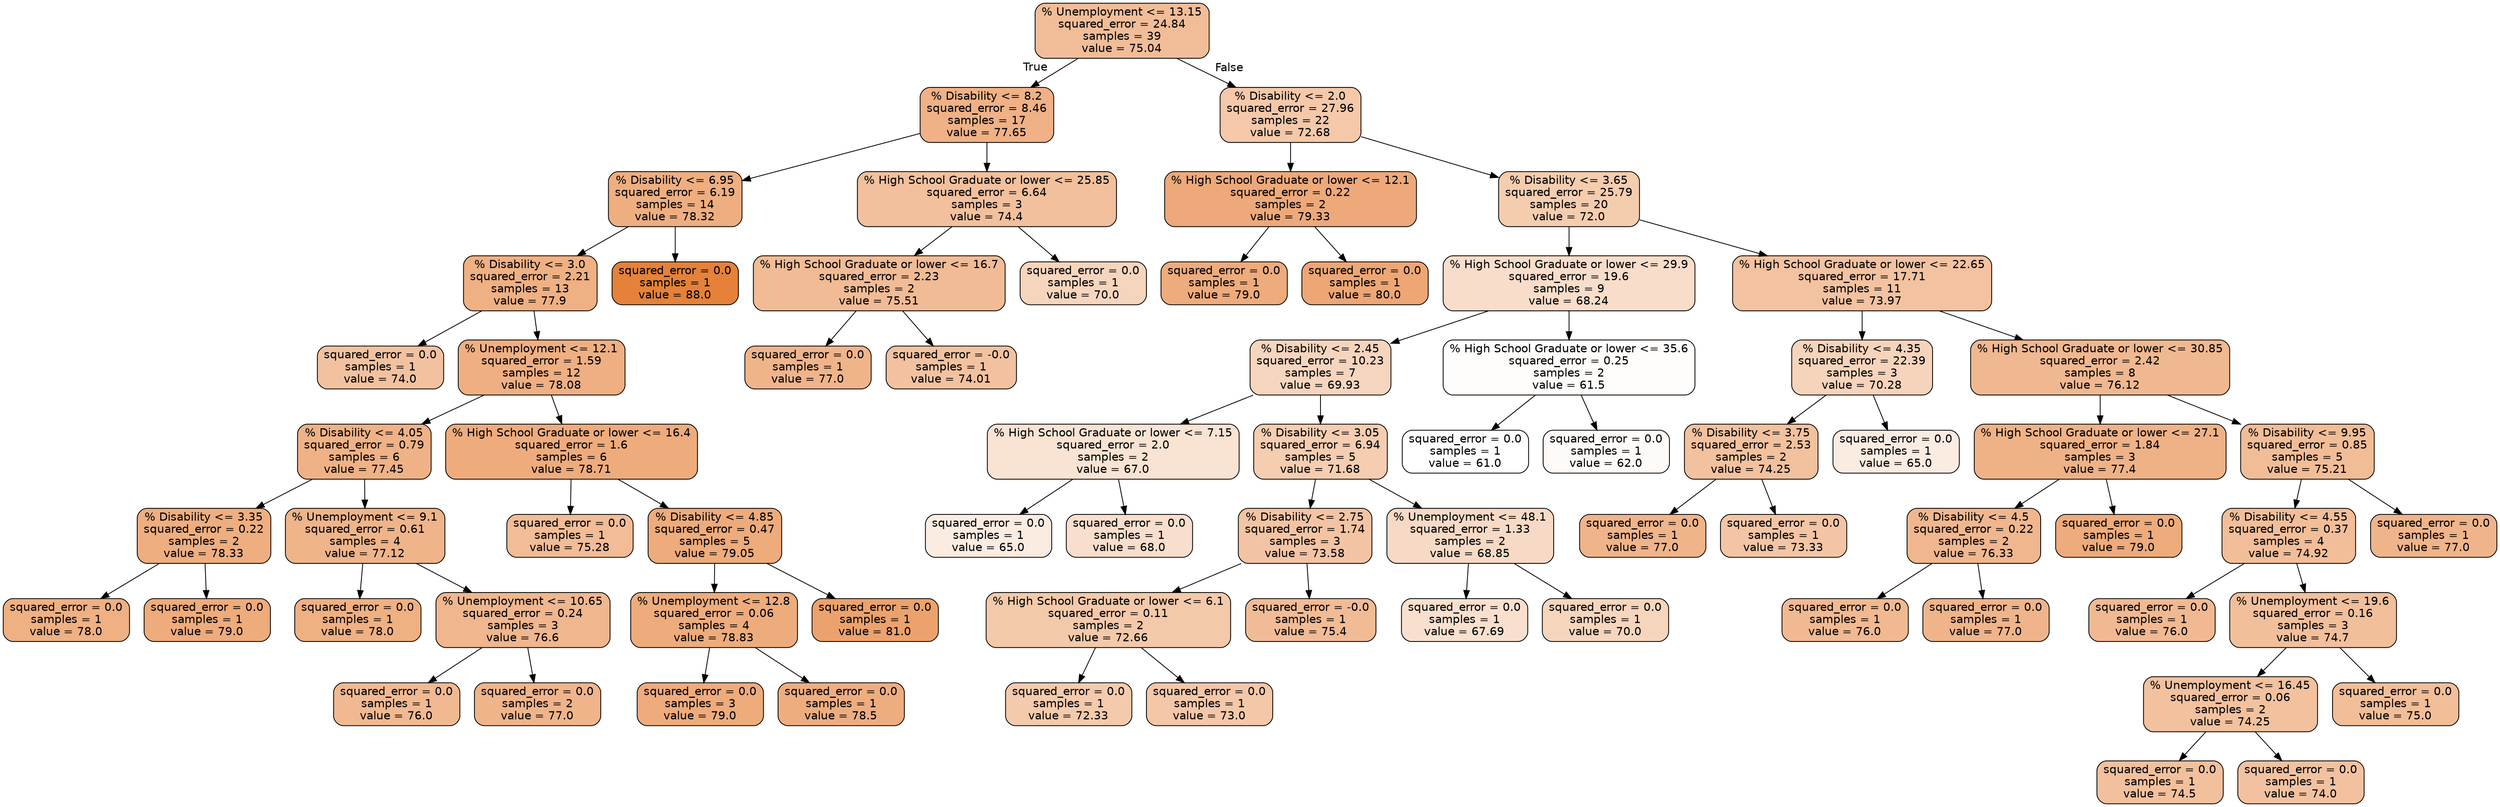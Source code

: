 digraph Tree {
node [shape=box, style="filled, rounded", color="black", fontname="helvetica"] ;
edge [fontname="helvetica"] ;
0 [label="% Unemployment <= 13.15\nsquared_error = 24.84\nsamples = 39\nvalue = 75.04", fillcolor="#f1bd98"] ;
1 [label="% Disability <= 8.2\nsquared_error = 8.46\nsamples = 17\nvalue = 77.65", fillcolor="#efb185"] ;
0 -> 1 [labeldistance=2.5, labelangle=45, headlabel="True"] ;
2 [label="% Disability <= 6.95\nsquared_error = 6.19\nsamples = 14\nvalue = 78.32", fillcolor="#eeae80"] ;
1 -> 2 ;
3 [label="% Disability <= 3.0\nsquared_error = 2.21\nsamples = 13\nvalue = 77.9", fillcolor="#efb083"] ;
2 -> 3 ;
4 [label="squared_error = 0.0\nsamples = 1\nvalue = 74.0", fillcolor="#f2c2a0"] ;
3 -> 4 ;
5 [label="% Unemployment <= 12.1\nsquared_error = 1.59\nsamples = 12\nvalue = 78.08", fillcolor="#efaf82"] ;
3 -> 5 ;
6 [label="% Disability <= 4.05\nsquared_error = 0.79\nsamples = 6\nvalue = 77.45", fillcolor="#efb286"] ;
5 -> 6 ;
7 [label="% Disability <= 3.35\nsquared_error = 0.22\nsamples = 2\nvalue = 78.33", fillcolor="#eeae80"] ;
6 -> 7 ;
8 [label="squared_error = 0.0\nsamples = 1\nvalue = 78.0", fillcolor="#efb082"] ;
7 -> 8 ;
9 [label="squared_error = 0.0\nsamples = 1\nvalue = 79.0", fillcolor="#eeab7b"] ;
7 -> 9 ;
10 [label="% Unemployment <= 9.1\nsquared_error = 0.61\nsamples = 4\nvalue = 77.12", fillcolor="#efb489"] ;
6 -> 10 ;
11 [label="squared_error = 0.0\nsamples = 1\nvalue = 78.0", fillcolor="#efb082"] ;
10 -> 11 ;
12 [label="% Unemployment <= 10.65\nsquared_error = 0.24\nsamples = 3\nvalue = 76.6", fillcolor="#f0b68d"] ;
10 -> 12 ;
13 [label="squared_error = 0.0\nsamples = 1\nvalue = 76.0", fillcolor="#f1b991"] ;
12 -> 13 ;
14 [label="squared_error = 0.0\nsamples = 2\nvalue = 77.0", fillcolor="#f0b48a"] ;
12 -> 14 ;
15 [label="% High School Graduate or lower <= 16.4\nsquared_error = 1.6\nsamples = 6\nvalue = 78.71", fillcolor="#eeac7d"] ;
5 -> 15 ;
16 [label="squared_error = 0.0\nsamples = 1\nvalue = 75.28", fillcolor="#f1bc96"] ;
15 -> 16 ;
17 [label="% Disability <= 4.85\nsquared_error = 0.47\nsamples = 5\nvalue = 79.05", fillcolor="#eeab7b"] ;
15 -> 17 ;
18 [label="% Unemployment <= 12.8\nsquared_error = 0.06\nsamples = 4\nvalue = 78.83", fillcolor="#eeac7c"] ;
17 -> 18 ;
19 [label="squared_error = 0.0\nsamples = 3\nvalue = 79.0", fillcolor="#eeab7b"] ;
18 -> 19 ;
20 [label="squared_error = 0.0\nsamples = 1\nvalue = 78.5", fillcolor="#eead7f"] ;
18 -> 20 ;
21 [label="squared_error = 0.0\nsamples = 1\nvalue = 81.0", fillcolor="#eca26c"] ;
17 -> 21 ;
22 [label="squared_error = 0.0\nsamples = 1\nvalue = 88.0", fillcolor="#e58139"] ;
2 -> 22 ;
23 [label="% High School Graduate or lower <= 25.85\nsquared_error = 6.64\nsamples = 3\nvalue = 74.4", fillcolor="#f2c09d"] ;
1 -> 23 ;
24 [label="% High School Graduate or lower <= 16.7\nsquared_error = 2.23\nsamples = 2\nvalue = 75.51", fillcolor="#f1bb95"] ;
23 -> 24 ;
25 [label="squared_error = 0.0\nsamples = 1\nvalue = 77.0", fillcolor="#f0b48a"] ;
24 -> 25 ;
26 [label="squared_error = -0.0\nsamples = 1\nvalue = 74.01", fillcolor="#f2c2a0"] ;
24 -> 26 ;
27 [label="squared_error = 0.0\nsamples = 1\nvalue = 70.0", fillcolor="#f6d5bd"] ;
23 -> 27 ;
28 [label="% Disability <= 2.0\nsquared_error = 27.96\nsamples = 22\nvalue = 72.68", fillcolor="#f4c8a9"] ;
0 -> 28 [labeldistance=2.5, labelangle=-45, headlabel="False"] ;
29 [label="% High School Graduate or lower <= 12.1\nsquared_error = 0.22\nsamples = 2\nvalue = 79.33", fillcolor="#eda979"] ;
28 -> 29 ;
30 [label="squared_error = 0.0\nsamples = 1\nvalue = 79.0", fillcolor="#eeab7b"] ;
29 -> 30 ;
31 [label="squared_error = 0.0\nsamples = 1\nvalue = 80.0", fillcolor="#eda674"] ;
29 -> 31 ;
32 [label="% Disability <= 3.65\nsquared_error = 25.79\nsamples = 20\nvalue = 72.0", fillcolor="#f4ccae"] ;
28 -> 32 ;
33 [label="% High School Graduate or lower <= 29.9\nsquared_error = 19.6\nsamples = 9\nvalue = 68.24", fillcolor="#f8ddca"] ;
32 -> 33 ;
34 [label="% Disability <= 2.45\nsquared_error = 10.23\nsamples = 7\nvalue = 69.93", fillcolor="#f6d5be"] ;
33 -> 34 ;
35 [label="% High School Graduate or lower <= 7.15\nsquared_error = 2.0\nsamples = 2\nvalue = 67.0", fillcolor="#f9e3d3"] ;
34 -> 35 ;
36 [label="squared_error = 0.0\nsamples = 1\nvalue = 65.0", fillcolor="#fbece2"] ;
35 -> 36 ;
37 [label="squared_error = 0.0\nsamples = 1\nvalue = 68.0", fillcolor="#f8decc"] ;
35 -> 37 ;
38 [label="% Disability <= 3.05\nsquared_error = 6.94\nsamples = 5\nvalue = 71.68", fillcolor="#f5cdb1"] ;
34 -> 38 ;
39 [label="% Disability <= 2.75\nsquared_error = 1.74\nsamples = 3\nvalue = 73.58", fillcolor="#f3c4a3"] ;
38 -> 39 ;
40 [label="% High School Graduate or lower <= 6.1\nsquared_error = 0.11\nsamples = 2\nvalue = 72.66", fillcolor="#f4c9a9"] ;
39 -> 40 ;
41 [label="squared_error = 0.0\nsamples = 1\nvalue = 72.33", fillcolor="#f4caac"] ;
40 -> 41 ;
42 [label="squared_error = 0.0\nsamples = 1\nvalue = 73.0", fillcolor="#f3c7a7"] ;
40 -> 42 ;
43 [label="squared_error = -0.0\nsamples = 1\nvalue = 75.4", fillcolor="#f1bc95"] ;
39 -> 43 ;
44 [label="% Unemployment <= 48.1\nsquared_error = 1.33\nsamples = 2\nvalue = 68.85", fillcolor="#f7dac5"] ;
38 -> 44 ;
45 [label="squared_error = 0.0\nsamples = 1\nvalue = 67.69", fillcolor="#f9e0ce"] ;
44 -> 45 ;
46 [label="squared_error = 0.0\nsamples = 1\nvalue = 70.0", fillcolor="#f6d5bd"] ;
44 -> 46 ;
47 [label="% High School Graduate or lower <= 35.6\nsquared_error = 0.25\nsamples = 2\nvalue = 61.5", fillcolor="#fffdfb"] ;
33 -> 47 ;
48 [label="squared_error = 0.0\nsamples = 1\nvalue = 61.0", fillcolor="#ffffff"] ;
47 -> 48 ;
49 [label="squared_error = 0.0\nsamples = 1\nvalue = 62.0", fillcolor="#fefaf8"] ;
47 -> 49 ;
50 [label="% High School Graduate or lower <= 22.65\nsquared_error = 17.71\nsamples = 11\nvalue = 73.97", fillcolor="#f3c2a0"] ;
32 -> 50 ;
51 [label="% Disability <= 4.35\nsquared_error = 22.39\nsamples = 3\nvalue = 70.28", fillcolor="#f6d4bb"] ;
50 -> 51 ;
52 [label="% Disability <= 3.75\nsquared_error = 2.53\nsamples = 2\nvalue = 74.25", fillcolor="#f2c19e"] ;
51 -> 52 ;
53 [label="squared_error = 0.0\nsamples = 1\nvalue = 77.0", fillcolor="#f0b48a"] ;
52 -> 53 ;
54 [label="squared_error = 0.0\nsamples = 1\nvalue = 73.33", fillcolor="#f3c5a5"] ;
52 -> 54 ;
55 [label="squared_error = 0.0\nsamples = 1\nvalue = 65.0", fillcolor="#fbece2"] ;
51 -> 55 ;
56 [label="% High School Graduate or lower <= 30.85\nsquared_error = 2.42\nsamples = 8\nvalue = 76.12", fillcolor="#f0b890"] ;
50 -> 56 ;
57 [label="% High School Graduate or lower <= 27.1\nsquared_error = 1.84\nsamples = 3\nvalue = 77.4", fillcolor="#efb287"] ;
56 -> 57 ;
58 [label="% Disability <= 4.5\nsquared_error = 0.22\nsamples = 2\nvalue = 76.33", fillcolor="#f0b78f"] ;
57 -> 58 ;
59 [label="squared_error = 0.0\nsamples = 1\nvalue = 76.0", fillcolor="#f1b991"] ;
58 -> 59 ;
60 [label="squared_error = 0.0\nsamples = 1\nvalue = 77.0", fillcolor="#f0b48a"] ;
58 -> 60 ;
61 [label="squared_error = 0.0\nsamples = 1\nvalue = 79.0", fillcolor="#eeab7b"] ;
57 -> 61 ;
62 [label="% Disability <= 9.95\nsquared_error = 0.85\nsamples = 5\nvalue = 75.21", fillcolor="#f1bd97"] ;
56 -> 62 ;
63 [label="% Disability <= 4.55\nsquared_error = 0.37\nsamples = 4\nvalue = 74.92", fillcolor="#f2be99"] ;
62 -> 63 ;
64 [label="squared_error = 0.0\nsamples = 1\nvalue = 76.0", fillcolor="#f1b991"] ;
63 -> 64 ;
65 [label="% Unemployment <= 19.6\nsquared_error = 0.16\nsamples = 3\nvalue = 74.7", fillcolor="#f2bf9b"] ;
63 -> 65 ;
66 [label="% Unemployment <= 16.45\nsquared_error = 0.06\nsamples = 2\nvalue = 74.25", fillcolor="#f2c19e"] ;
65 -> 66 ;
67 [label="squared_error = 0.0\nsamples = 1\nvalue = 74.5", fillcolor="#f2c09c"] ;
66 -> 67 ;
68 [label="squared_error = 0.0\nsamples = 1\nvalue = 74.0", fillcolor="#f2c2a0"] ;
66 -> 68 ;
69 [label="squared_error = 0.0\nsamples = 1\nvalue = 75.0", fillcolor="#f2be98"] ;
65 -> 69 ;
70 [label="squared_error = 0.0\nsamples = 1\nvalue = 77.0", fillcolor="#f0b48a"] ;
62 -> 70 ;
}